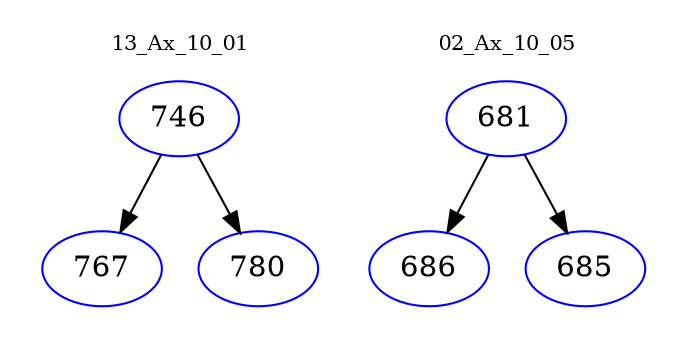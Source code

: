 digraph{
subgraph cluster_0 {
color = white
label = "13_Ax_10_01";
fontsize=10;
T0_746 [label="746", color="blue"]
T0_746 -> T0_767 [color="black"]
T0_767 [label="767", color="blue"]
T0_746 -> T0_780 [color="black"]
T0_780 [label="780", color="blue"]
}
subgraph cluster_1 {
color = white
label = "02_Ax_10_05";
fontsize=10;
T1_681 [label="681", color="blue"]
T1_681 -> T1_686 [color="black"]
T1_686 [label="686", color="blue"]
T1_681 -> T1_685 [color="black"]
T1_685 [label="685", color="blue"]
}
}
